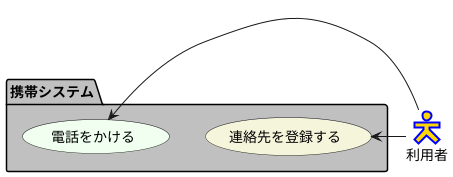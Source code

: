 @startuml ユースケース図
skinparam actorStyle Hollow 
' left to right direction
actor 利用者 #Gold;line:Blue;line.bold;
package 携帯システム #Silver{
usecase 連絡先を登録する #Beige
usecase 電話をかける #HoneyDew
}
利用者 -left-> 連絡先を登録する
利用者 -left-> 電話をかける
@enduml